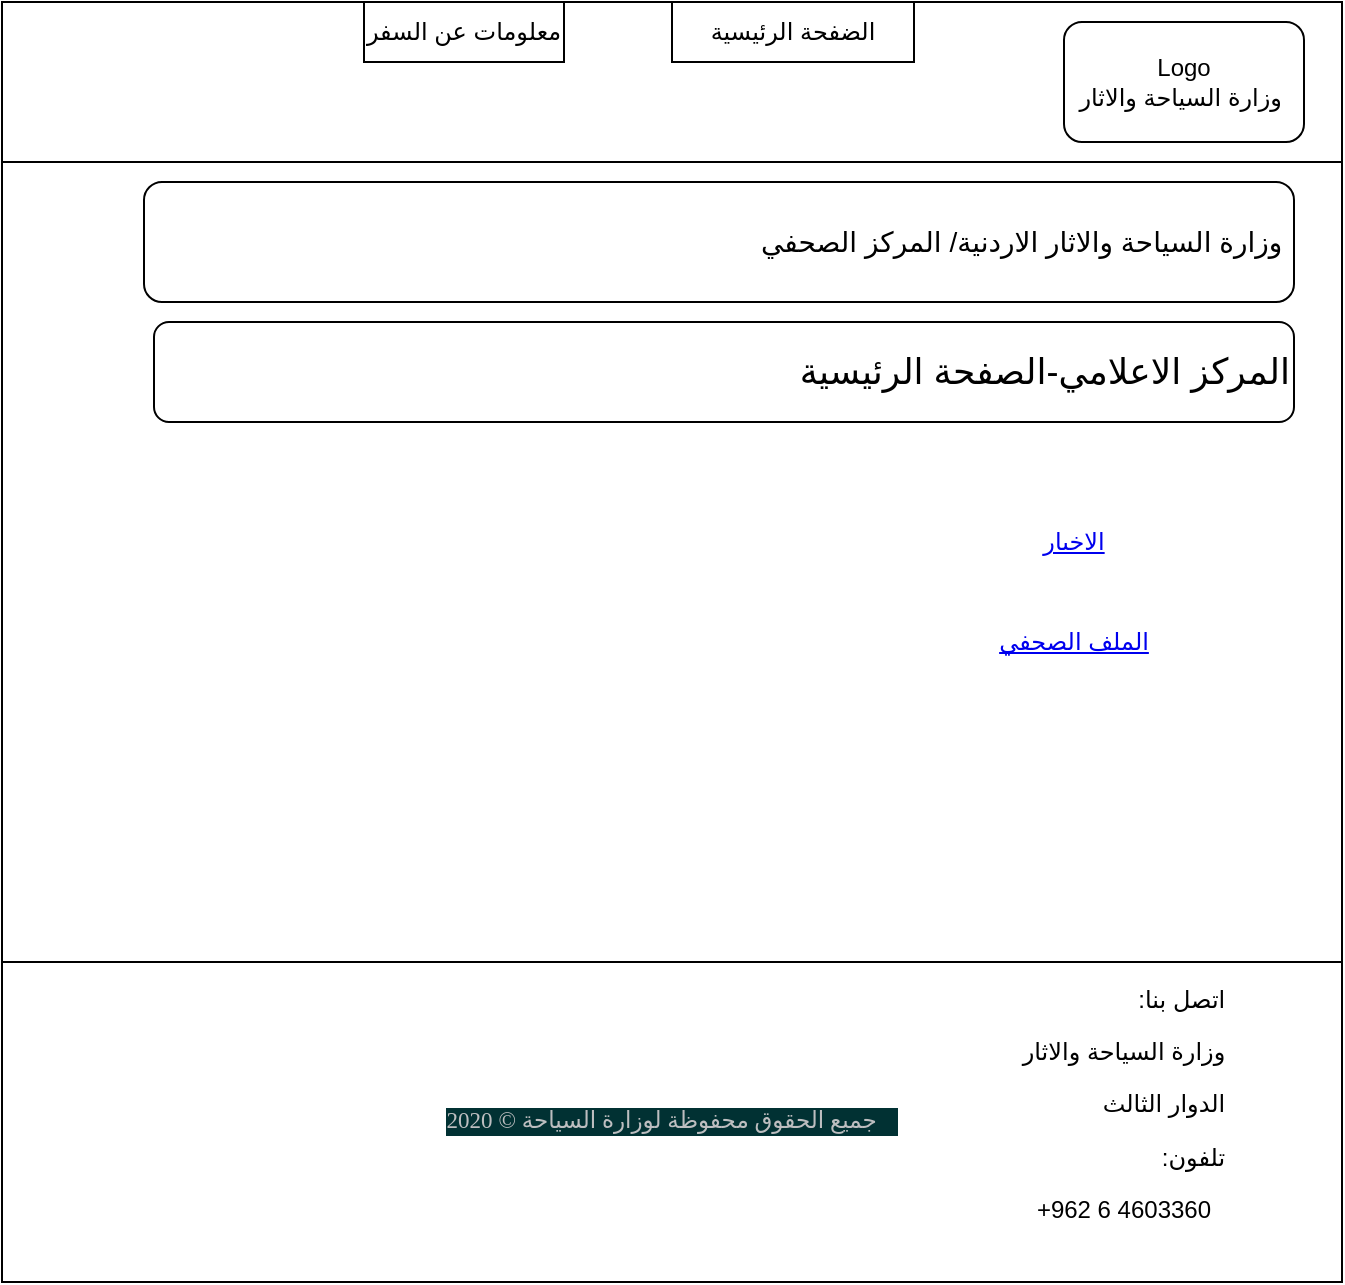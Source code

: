 <mxfile version="13.6.2" type="device"><diagram id="GHjtZDeqj-tKImDSF4OF" name="Page-1"><mxGraphModel dx="1038" dy="499" grid="1" gridSize="10" guides="1" tooltips="1" connect="1" arrows="1" fold="1" page="1" pageScale="1" pageWidth="827" pageHeight="1169" math="0" shadow="0"><root><mxCell id="0"/><mxCell id="1" parent="0"/><mxCell id="ltM5EYHzjDAa7xS94-99-1" value="" style="rounded=0;whiteSpace=wrap;html=1;fontStyle=1" parent="1" vertex="1"><mxGeometry x="79" y="70" width="670" height="640" as="geometry"/></mxCell><mxCell id="ltM5EYHzjDAa7xS94-99-2" value="" style="rounded=0;whiteSpace=wrap;html=1;" parent="1" vertex="1"><mxGeometry x="79" y="70" width="670" height="80" as="geometry"/></mxCell><mxCell id="ltM5EYHzjDAa7xS94-99-3" value="الضفحة الرئيسية" style="rounded=0;whiteSpace=wrap;html=1;" parent="1" vertex="1"><mxGeometry x="414" y="70" width="121" height="30" as="geometry"/></mxCell><mxCell id="ltM5EYHzjDAa7xS94-99-4" value="معلومات عن السفر" style="rounded=0;whiteSpace=wrap;html=1;" parent="1" vertex="1"><mxGeometry x="260" y="70" width="100" height="30" as="geometry"/></mxCell><mxCell id="ltM5EYHzjDAa7xS94-99-5" value="Logo&lt;br&gt;وزارة السياحة والاثار&amp;nbsp;" style="rounded=1;whiteSpace=wrap;html=1;" parent="1" vertex="1"><mxGeometry x="610" y="80" width="120" height="60" as="geometry"/></mxCell><mxCell id="ltM5EYHzjDAa7xS94-99-6" value="&lt;div class=&quot;sct-copyright&quot; style=&quot;box-sizing: border-box ; color: rgb(189 , 190 , 192) ; float: right ; padding-left: 0px ; padding-right: 0.9em ; font-family: &amp;#34;newfont&amp;#34; ; font-size: 11.52px ; text-align: left ; background-color: rgb(1 , 49 , 51)&quot;&gt;جميع الحقوق محفوظة لوزارة السياحة ©&amp;nbsp;2020&lt;/div&gt;&lt;div&gt;&lt;br&gt;&lt;/div&gt;" style="rounded=0;whiteSpace=wrap;html=1;" parent="1" vertex="1"><mxGeometry x="79" y="550" width="670" height="160" as="geometry"/></mxCell><mxCell id="ltM5EYHzjDAa7xS94-99-7" value="&lt;p class=&quot;MsoNormal&quot; align=&quot;right&quot; style=&quot;text-align: right&quot;&gt;&lt;span lang=&quot;AR-SA&quot; dir=&quot;RTL&quot; style=&quot;font-family: &amp;#34;arial&amp;#34; , sans-serif&quot;&gt;&lt;span style=&quot;background-color: rgb(255 , 255 , 255)&quot;&gt;اتصل بنا:&lt;/span&gt;&lt;span style=&quot;background-color: yellow&quot;&gt;&lt;/span&gt;&lt;/span&gt;&lt;/p&gt;&lt;p class=&quot;MsoNormal&quot; align=&quot;right&quot; style=&quot;text-align: right&quot;&gt;&lt;span lang=&quot;AR-SA&quot; dir=&quot;RTL&quot; style=&quot;font-family: &amp;#34;arial&amp;#34; , sans-serif&quot;&gt;&lt;span style=&quot;background-color: rgb(255 , 255 , 255)&quot;&gt;وزارة السياحة والاثار&lt;/span&gt;&lt;/span&gt;&lt;/p&gt;&lt;p class=&quot;MsoNormal&quot; align=&quot;right&quot; style=&quot;text-align: right&quot;&gt;&lt;span lang=&quot;AR-SA&quot; dir=&quot;RTL&quot; style=&quot;font-family: &amp;#34;arial&amp;#34; , sans-serif&quot;&gt;&lt;span style=&quot;background-color: rgb(255 , 255 , 255)&quot;&gt;الدوار الثالث&amp;nbsp;&lt;/span&gt;&lt;/span&gt;&lt;/p&gt;&lt;p class=&quot;MsoNormal&quot; align=&quot;right&quot; style=&quot;text-align: right&quot;&gt;&lt;span lang=&quot;AR-SA&quot; dir=&quot;RTL&quot; style=&quot;font-family: &amp;#34;arial&amp;#34; , sans-serif&quot;&gt;&lt;span style=&quot;background-color: rgb(255 , 255 , 255)&quot;&gt;تلفون:&lt;/span&gt;&lt;/span&gt;&lt;/p&gt;&lt;span style=&quot;line-height: 107% ; font-family: &amp;#34;arial&amp;#34; , sans-serif&quot;&gt;&lt;font style=&quot;font-size: 12px&quot;&gt;+962 6 4603360&lt;/font&gt;&lt;/span&gt;" style="text;html=1;strokeColor=none;fillColor=none;align=center;verticalAlign=middle;whiteSpace=wrap;rounded=0;" parent="1" vertex="1"><mxGeometry x="560" y="550" width="160" height="130" as="geometry"/></mxCell><mxCell id="ltM5EYHzjDAa7xS94-99-8" value="&lt;font style=&quot;font-size: 14px&quot;&gt;وزارة السياحة والاثار الاردنية/ المركز الصحفي&amp;nbsp;&lt;/font&gt;" style="rounded=1;whiteSpace=wrap;html=1;align=right;" parent="1" vertex="1"><mxGeometry x="150" y="160" width="575" height="60" as="geometry"/></mxCell><mxCell id="ltM5EYHzjDAa7xS94-99-10" value="&lt;font style=&quot;font-size: 18px&quot;&gt;المركز الاعلامي-الصفحة الرئيسية&lt;/font&gt;" style="rounded=1;whiteSpace=wrap;html=1;align=right;" parent="1" vertex="1"><mxGeometry x="155" y="230" width="570" height="50" as="geometry"/></mxCell><UserObject label="الاخبار" link="https://www.draw.io" id="ltM5EYHzjDAa7xS94-99-11"><mxCell style="text;html=1;strokeColor=none;fillColor=none;whiteSpace=wrap;align=center;verticalAlign=middle;fontColor=#0000EE;fontStyle=4;" parent="1" vertex="1"><mxGeometry x="550" y="330" width="130" height="20" as="geometry"/></mxCell></UserObject><UserObject label="الملف الصحفي" link="https://www.draw.io" id="ltM5EYHzjDAa7xS94-99-12"><mxCell style="text;html=1;strokeColor=none;fillColor=none;whiteSpace=wrap;align=center;verticalAlign=middle;fontColor=#0000EE;fontStyle=4;" parent="1" vertex="1"><mxGeometry x="550" y="375" width="130" height="30" as="geometry"/></mxCell></UserObject></root></mxGraphModel></diagram></mxfile>